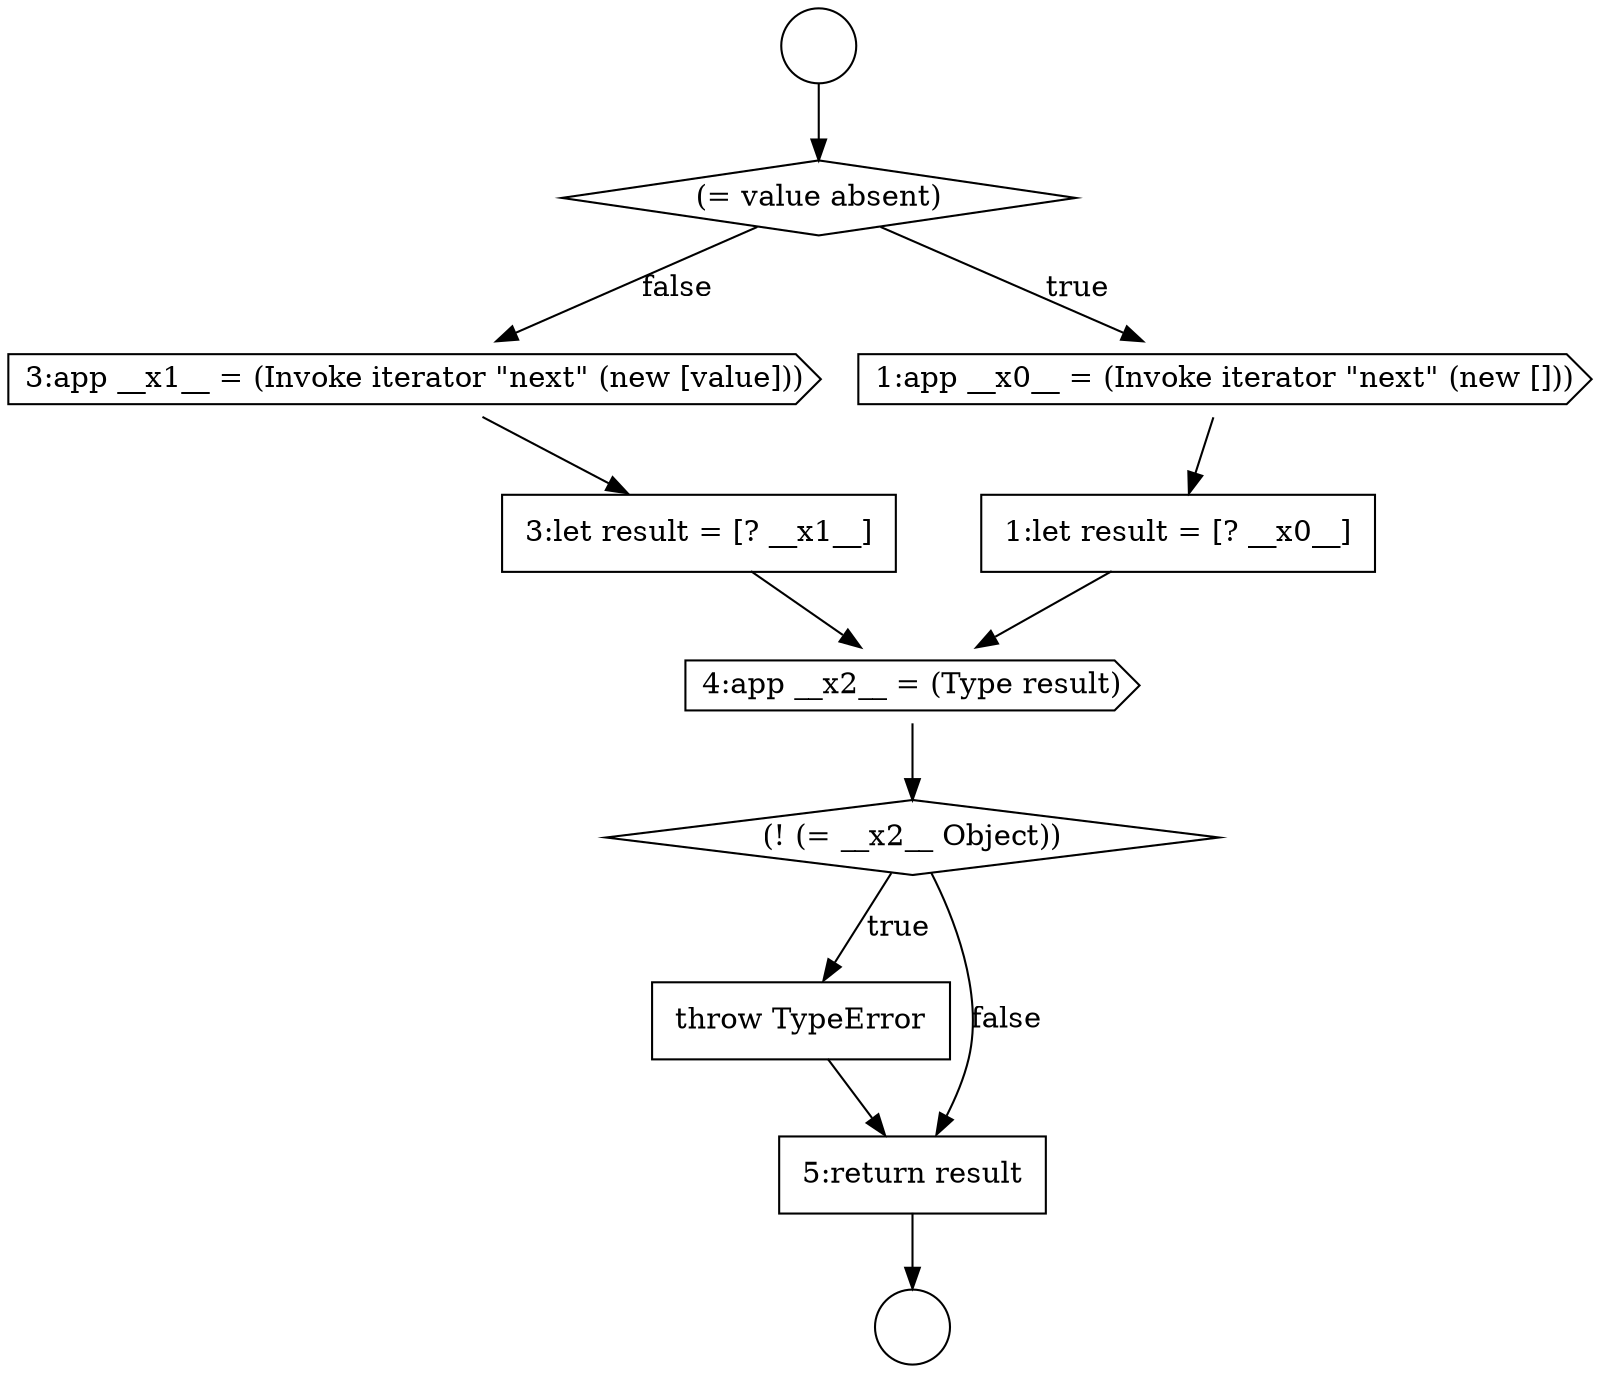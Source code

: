 digraph {
  node977 [shape=none, margin=0, label=<<font color="black">
    <table border="0" cellborder="1" cellspacing="0" cellpadding="10">
      <tr><td align="left">throw TypeError</td></tr>
    </table>
  </font>> color="black" fillcolor="white" style=filled]
  node973 [shape=cds, label=<<font color="black">3:app __x1__ = (Invoke iterator &quot;next&quot; (new [value]))</font>> color="black" fillcolor="white" style=filled]
  node969 [shape=circle label=" " color="black" fillcolor="white" style=filled]
  node974 [shape=none, margin=0, label=<<font color="black">
    <table border="0" cellborder="1" cellspacing="0" cellpadding="10">
      <tr><td align="left">3:let result = [? __x1__]</td></tr>
    </table>
  </font>> color="black" fillcolor="white" style=filled]
  node970 [shape=diamond, label=<<font color="black">(= value absent)</font>> color="black" fillcolor="white" style=filled]
  node975 [shape=cds, label=<<font color="black">4:app __x2__ = (Type result)</font>> color="black" fillcolor="white" style=filled]
  node968 [shape=circle label=" " color="black" fillcolor="white" style=filled]
  node971 [shape=cds, label=<<font color="black">1:app __x0__ = (Invoke iterator &quot;next&quot; (new []))</font>> color="black" fillcolor="white" style=filled]
  node978 [shape=none, margin=0, label=<<font color="black">
    <table border="0" cellborder="1" cellspacing="0" cellpadding="10">
      <tr><td align="left">5:return result</td></tr>
    </table>
  </font>> color="black" fillcolor="white" style=filled]
  node976 [shape=diamond, label=<<font color="black">(! (= __x2__ Object))</font>> color="black" fillcolor="white" style=filled]
  node972 [shape=none, margin=0, label=<<font color="black">
    <table border="0" cellborder="1" cellspacing="0" cellpadding="10">
      <tr><td align="left">1:let result = [? __x0__]</td></tr>
    </table>
  </font>> color="black" fillcolor="white" style=filled]
  node974 -> node975 [ color="black"]
  node976 -> node977 [label=<<font color="black">true</font>> color="black"]
  node976 -> node978 [label=<<font color="black">false</font>> color="black"]
  node971 -> node972 [ color="black"]
  node975 -> node976 [ color="black"]
  node973 -> node974 [ color="black"]
  node970 -> node971 [label=<<font color="black">true</font>> color="black"]
  node970 -> node973 [label=<<font color="black">false</font>> color="black"]
  node977 -> node978 [ color="black"]
  node978 -> node969 [ color="black"]
  node972 -> node975 [ color="black"]
  node968 -> node970 [ color="black"]
}
